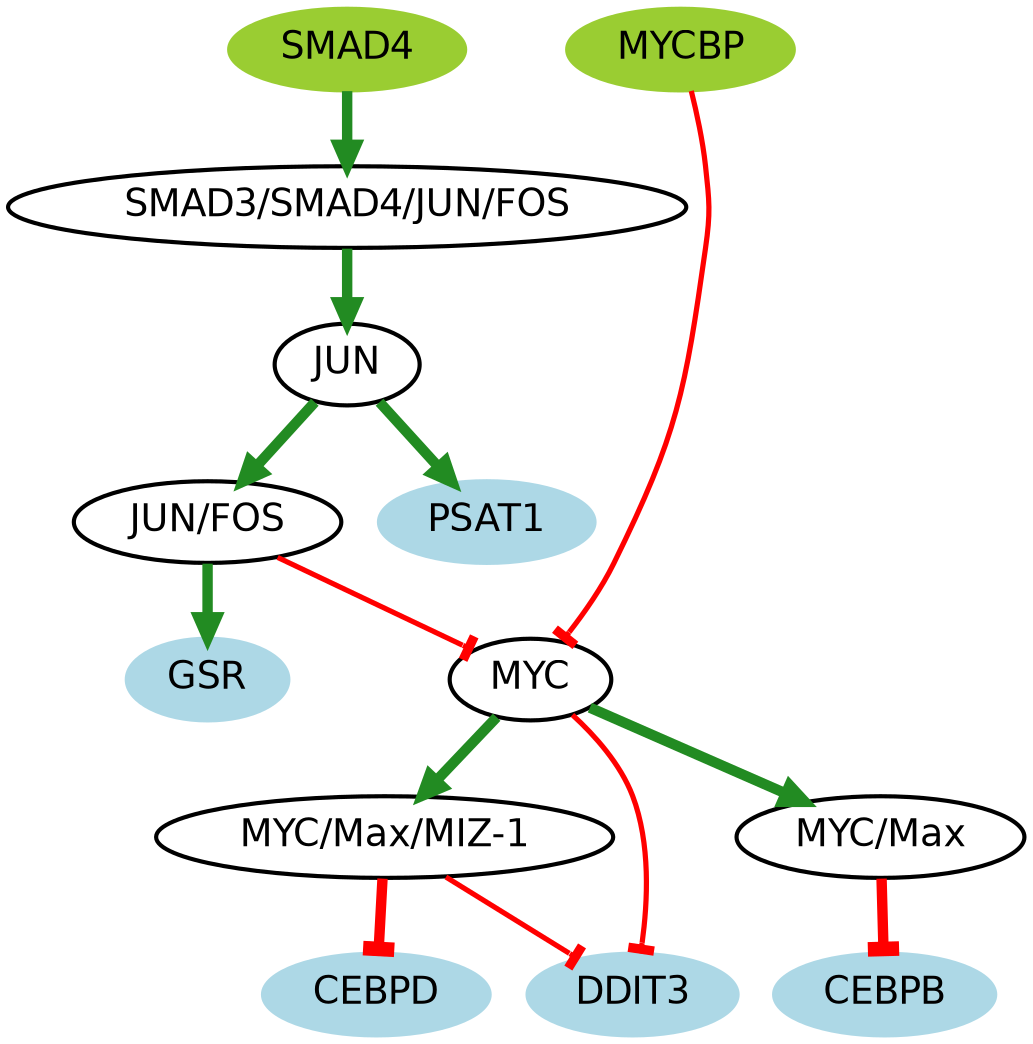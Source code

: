 digraph  {
CEBPD [color=lightblue, fillcolor=lightblue, fontname=Helvetica, fontsize=18, shape=ellipse, style="filled, bold"];
"MYC/Max/MIZ-1" [color=black, fillcolor=white, fontname=Helvetica, fontsize=18, shape=ellipse, style="filled, bold"];
GSR [color=lightblue, fillcolor=lightblue, fontname=Helvetica, fontsize=18, shape=ellipse, style="filled, bold"];
"JUN/FOS" [color=black, fillcolor=white, fontname=Helvetica, fontsize=18, shape=ellipse, style="filled, bold"];
"MYC/Max" [color=black, fillcolor=white, fontname=Helvetica, fontsize=18, shape=ellipse, style="filled, bold"];
MYC [color=black, fillcolor=white, fontname=Helvetica, fontsize=18, shape=ellipse, style="filled, bold"];
MYCBP [color=olivedrab3, fillcolor=olivedrab3, fontname=Helvetica, fontsize=18, shape=ellipse, style="filled, bold"];
JUN [color=black, fillcolor=white, fontname=Helvetica, fontsize=18, shape=ellipse, style="filled, bold"];
"SMAD3/SMAD4/JUN/FOS" [color=black, fillcolor=white, fontname=Helvetica, fontsize=18, shape=ellipse, style="filled, bold"];
SMAD4 [color=olivedrab3, fillcolor=olivedrab3, fontname=Helvetica, fontsize=18, shape=ellipse, style="filled, bold"];
CEBPB [color=lightblue, fillcolor=lightblue, fontname=Helvetica, fontsize=18, shape=ellipse, style="filled, bold"];
PSAT1 [color=lightblue, fillcolor=lightblue, fontname=Helvetica, fontsize=18, shape=ellipse, style="filled, bold"];
DDIT3 [color=lightblue, fillcolor=lightblue, fontname=Helvetica, fontsize=18, shape=ellipse, style="filled, bold"];
"MYC/Max/MIZ-1" -> CEBPD  [arrowhead=tee, color=red, dir=forward, key=0, penwidth="5.0", sign="-1", weight="1.0"];
"MYC/Max/MIZ-1" -> DDIT3  [arrowhead=tee, color=red, dir=forward, key=0, penwidth="2.5", sign="-1", weight="0.5"];
"JUN/FOS" -> GSR  [arrowhead=normal, color=forestgreen, dir=forward, key=0, penwidth="5.0", sign=1, weight="1.0"];
"JUN/FOS" -> MYC  [arrowhead=tee, color=red, dir=forward, key=0, penwidth="2.5", sign="-1", weight="0.5"];
"MYC/Max" -> CEBPB  [arrowhead=tee, color=red, dir=forward, key=0, penwidth="5.0", sign="-1", weight="1.0"];
MYC -> "MYC/Max"  [arrowhead=normal, color=forestgreen, dir=forward, key=0, penwidth="5.0", sign=1, weight="1.0"];
MYC -> DDIT3  [arrowhead=tee, color=red, dir=forward, key=0, penwidth="2.5", sign="-1", weight="0.5"];
MYC -> "MYC/Max/MIZ-1"  [arrowhead=normal, color=forestgreen, dir=forward, key=0, penwidth="5.0", sign=1, weight="1.0"];
MYCBP -> MYC  [arrowhead=tee, color=red, dir=forward, key=0, penwidth="2.5", sign="-1", weight="0.5"];
JUN -> "JUN/FOS"  [arrowhead=normal, color=forestgreen, dir=forward, key=0, penwidth="5.0", sign=1, weight="1.0"];
JUN -> PSAT1  [arrowhead=normal, color=forestgreen, dir=forward, key=0, penwidth="5.0", sign=1, weight="1.0"];
"SMAD3/SMAD4/JUN/FOS" -> JUN  [arrowhead=normal, color=forestgreen, dir=forward, key=0, penwidth="5.0", sign=1, weight="1.0"];
SMAD4 -> "SMAD3/SMAD4/JUN/FOS"  [arrowhead=normal, color=forestgreen, dir=forward, key=0, penwidth="5.0", sign=1, weight="1.0"];
}
